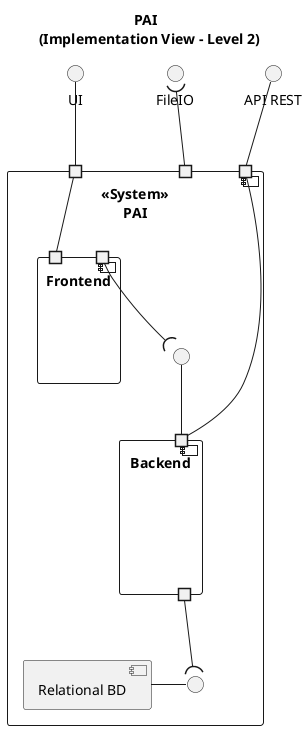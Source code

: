 @startuml

title "PAI \n (Implementation View - Level 2)"

interface UI
interface "API REST"
interface "FileIO" as FileIO

component "<<System>>\nPAI" {
  portin " " as p1
  portin " " as p2
  portin " " as p3
  component Backend
  component Frontend
  component "Relational BD" as BD
  interface " " as I1
  interface " " as I2
}

component Frontend {
portin " " as p4
portin " " as p5
}

component Backend {
portin " " as p6
portout " " as p7
}

I1 -left- BD
I2 -down- p6

p1 -up- UI
p2 -up- "API REST"
p3 -up-( FileIO
p2 -down-p6
p1 -down-p4
p7 -down-(I1
p5 -down-(I2
@enduml
